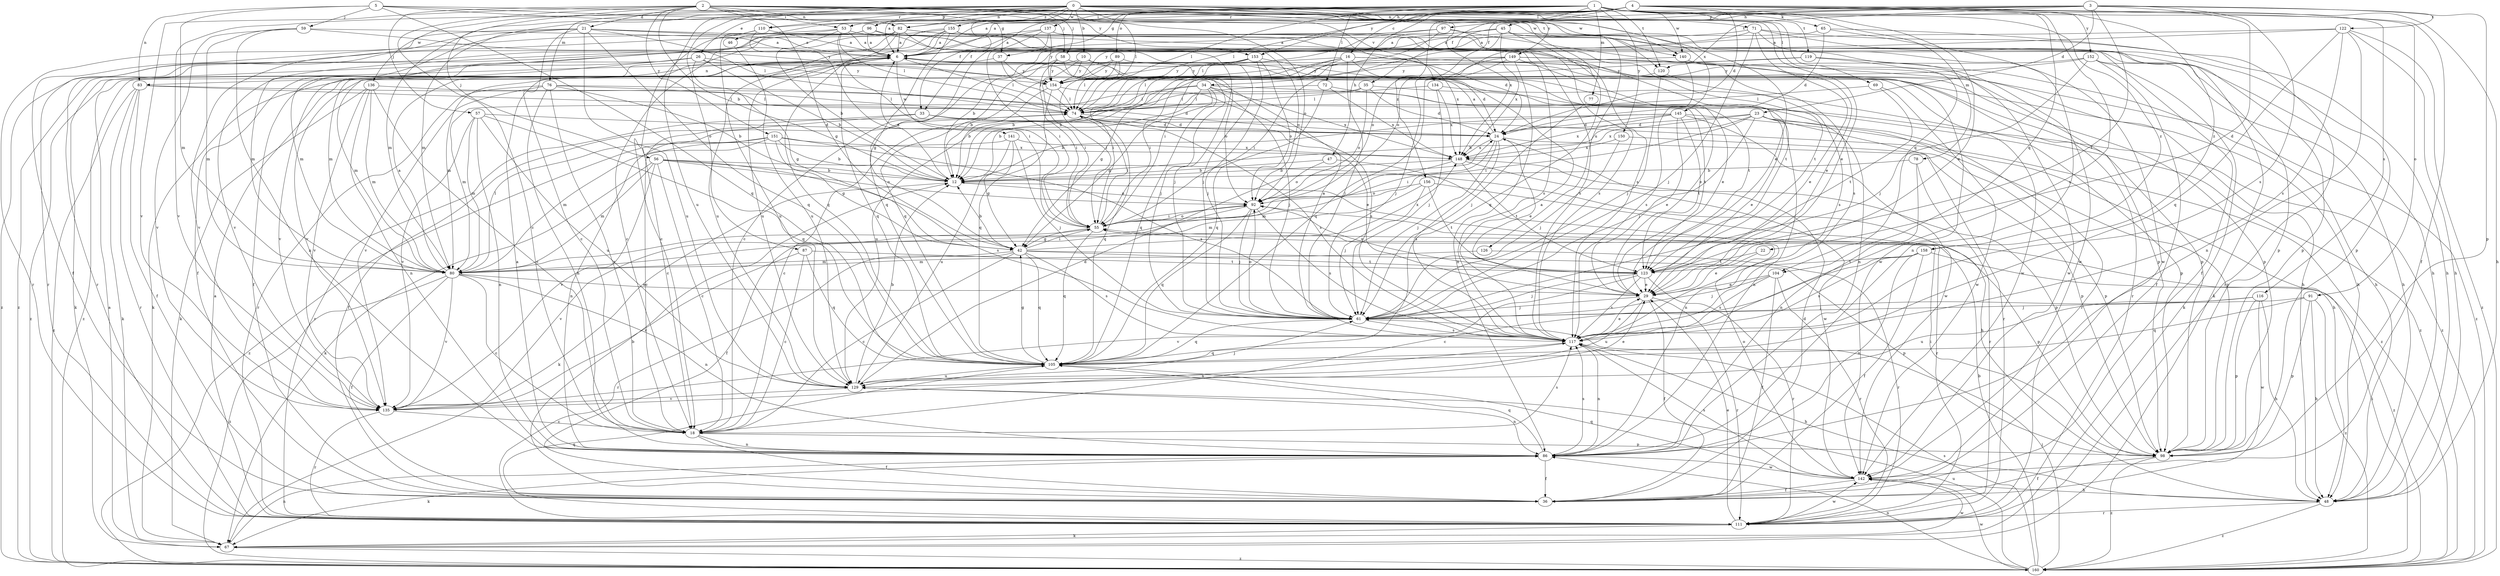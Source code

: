 strict digraph  {
0;
1;
2;
3;
4;
5;
6;
10;
12;
16;
18;
21;
22;
23;
24;
26;
29;
33;
34;
35;
36;
37;
42;
45;
46;
47;
48;
53;
55;
56;
57;
58;
59;
61;
65;
67;
69;
71;
72;
74;
76;
77;
78;
80;
82;
83;
86;
87;
89;
91;
92;
96;
97;
98;
104;
105;
110;
111;
116;
117;
119;
120;
122;
123;
126;
129;
134;
135;
136;
137;
140;
141;
142;
145;
148;
149;
150;
151;
152;
153;
154;
155;
156;
158;
160;
0 -> 6  [label=a];
0 -> 10  [label=b];
0 -> 26  [label=e];
0 -> 29  [label=e];
0 -> 33  [label=f];
0 -> 69  [label=l];
0 -> 71  [label=l];
0 -> 76  [label=m];
0 -> 82  [label=n];
0 -> 96  [label=p];
0 -> 104  [label=q];
0 -> 110  [label=r];
0 -> 126  [label=u];
0 -> 129  [label=u];
0 -> 134  [label=v];
0 -> 136  [label=w];
0 -> 137  [label=w];
0 -> 145  [label=x];
0 -> 148  [label=x];
0 -> 149  [label=y];
0 -> 155  [label=z];
1 -> 16  [label=c];
1 -> 33  [label=f];
1 -> 37  [label=g];
1 -> 53  [label=i];
1 -> 65  [label=k];
1 -> 72  [label=l];
1 -> 74  [label=l];
1 -> 77  [label=m];
1 -> 78  [label=m];
1 -> 80  [label=m];
1 -> 87  [label=o];
1 -> 89  [label=o];
1 -> 91  [label=o];
1 -> 116  [label=s];
1 -> 119  [label=t];
1 -> 120  [label=t];
1 -> 140  [label=w];
1 -> 150  [label=y];
1 -> 156  [label=z];
1 -> 158  [label=z];
2 -> 12  [label=b];
2 -> 18  [label=c];
2 -> 21  [label=d];
2 -> 29  [label=e];
2 -> 37  [label=g];
2 -> 42  [label=g];
2 -> 53  [label=i];
2 -> 56  [label=j];
2 -> 57  [label=j];
2 -> 58  [label=j];
2 -> 74  [label=l];
2 -> 82  [label=n];
2 -> 92  [label=o];
2 -> 117  [label=s];
2 -> 120  [label=t];
2 -> 135  [label=v];
2 -> 140  [label=w];
2 -> 151  [label=y];
3 -> 6  [label=a];
3 -> 22  [label=d];
3 -> 23  [label=d];
3 -> 34  [label=f];
3 -> 45  [label=h];
3 -> 46  [label=h];
3 -> 97  [label=p];
3 -> 98  [label=p];
3 -> 117  [label=s];
3 -> 120  [label=t];
3 -> 122  [label=t];
3 -> 123  [label=t];
4 -> 6  [label=a];
4 -> 24  [label=d];
4 -> 29  [label=e];
4 -> 35  [label=f];
4 -> 36  [label=f];
4 -> 47  [label=h];
4 -> 48  [label=h];
4 -> 74  [label=l];
4 -> 80  [label=m];
4 -> 82  [label=n];
4 -> 104  [label=q];
4 -> 110  [label=r];
4 -> 117  [label=s];
4 -> 135  [label=v];
4 -> 152  [label=y];
4 -> 153  [label=y];
4 -> 158  [label=z];
5 -> 58  [label=j];
5 -> 59  [label=j];
5 -> 80  [label=m];
5 -> 83  [label=n];
5 -> 105  [label=q];
5 -> 140  [label=w];
5 -> 153  [label=y];
6 -> 74  [label=l];
6 -> 80  [label=m];
6 -> 83  [label=n];
6 -> 105  [label=q];
6 -> 141  [label=w];
6 -> 142  [label=w];
6 -> 160  [label=z];
10 -> 48  [label=h];
10 -> 55  [label=i];
10 -> 92  [label=o];
10 -> 154  [label=y];
10 -> 160  [label=z];
12 -> 6  [label=a];
12 -> 67  [label=k];
12 -> 92  [label=o];
16 -> 12  [label=b];
16 -> 55  [label=i];
16 -> 61  [label=j];
16 -> 74  [label=l];
16 -> 86  [label=n];
16 -> 98  [label=p];
16 -> 111  [label=r];
16 -> 154  [label=y];
18 -> 36  [label=f];
18 -> 86  [label=n];
18 -> 98  [label=p];
18 -> 117  [label=s];
21 -> 6  [label=a];
21 -> 18  [label=c];
21 -> 74  [label=l];
21 -> 80  [label=m];
21 -> 98  [label=p];
21 -> 105  [label=q];
21 -> 111  [label=r];
21 -> 129  [label=u];
21 -> 135  [label=v];
21 -> 142  [label=w];
22 -> 29  [label=e];
22 -> 123  [label=t];
23 -> 12  [label=b];
23 -> 24  [label=d];
23 -> 29  [label=e];
23 -> 55  [label=i];
23 -> 61  [label=j];
23 -> 86  [label=n];
23 -> 98  [label=p];
23 -> 111  [label=r];
23 -> 148  [label=x];
24 -> 6  [label=a];
24 -> 29  [label=e];
24 -> 55  [label=i];
24 -> 61  [label=j];
24 -> 98  [label=p];
24 -> 117  [label=s];
24 -> 148  [label=x];
26 -> 12  [label=b];
26 -> 29  [label=e];
26 -> 36  [label=f];
26 -> 42  [label=g];
26 -> 67  [label=k];
26 -> 135  [label=v];
26 -> 154  [label=y];
29 -> 36  [label=f];
29 -> 61  [label=j];
29 -> 111  [label=r];
29 -> 129  [label=u];
33 -> 18  [label=c];
33 -> 24  [label=d];
33 -> 36  [label=f];
33 -> 160  [label=z];
34 -> 12  [label=b];
34 -> 42  [label=g];
34 -> 61  [label=j];
34 -> 74  [label=l];
34 -> 105  [label=q];
34 -> 129  [label=u];
34 -> 148  [label=x];
34 -> 160  [label=z];
35 -> 24  [label=d];
35 -> 74  [label=l];
35 -> 80  [label=m];
35 -> 92  [label=o];
35 -> 98  [label=p];
36 -> 12  [label=b];
36 -> 24  [label=d];
37 -> 67  [label=k];
37 -> 74  [label=l];
37 -> 154  [label=y];
42 -> 12  [label=b];
42 -> 18  [label=c];
42 -> 55  [label=i];
42 -> 80  [label=m];
42 -> 98  [label=p];
42 -> 105  [label=q];
42 -> 111  [label=r];
42 -> 117  [label=s];
42 -> 123  [label=t];
42 -> 148  [label=x];
45 -> 6  [label=a];
45 -> 18  [label=c];
45 -> 36  [label=f];
45 -> 92  [label=o];
45 -> 98  [label=p];
45 -> 105  [label=q];
45 -> 148  [label=x];
45 -> 154  [label=y];
46 -> 129  [label=u];
47 -> 12  [label=b];
47 -> 86  [label=n];
47 -> 92  [label=o];
48 -> 111  [label=r];
48 -> 160  [label=z];
53 -> 6  [label=a];
53 -> 12  [label=b];
53 -> 36  [label=f];
53 -> 55  [label=i];
53 -> 74  [label=l];
53 -> 80  [label=m];
53 -> 117  [label=s];
55 -> 42  [label=g];
55 -> 74  [label=l];
55 -> 92  [label=o];
55 -> 98  [label=p];
55 -> 105  [label=q];
55 -> 135  [label=v];
56 -> 12  [label=b];
56 -> 18  [label=c];
56 -> 48  [label=h];
56 -> 67  [label=k];
56 -> 80  [label=m];
56 -> 92  [label=o];
56 -> 117  [label=s];
56 -> 135  [label=v];
57 -> 24  [label=d];
57 -> 80  [label=m];
57 -> 86  [label=n];
57 -> 105  [label=q];
57 -> 129  [label=u];
57 -> 135  [label=v];
58 -> 55  [label=i];
58 -> 61  [label=j];
58 -> 105  [label=q];
58 -> 123  [label=t];
58 -> 154  [label=y];
59 -> 6  [label=a];
59 -> 80  [label=m];
59 -> 86  [label=n];
59 -> 135  [label=v];
59 -> 154  [label=y];
61 -> 6  [label=a];
61 -> 92  [label=o];
61 -> 105  [label=q];
61 -> 117  [label=s];
65 -> 6  [label=a];
65 -> 24  [label=d];
65 -> 86  [label=n];
65 -> 111  [label=r];
67 -> 6  [label=a];
67 -> 86  [label=n];
67 -> 142  [label=w];
67 -> 160  [label=z];
69 -> 74  [label=l];
69 -> 123  [label=t];
69 -> 142  [label=w];
71 -> 6  [label=a];
71 -> 29  [label=e];
71 -> 48  [label=h];
71 -> 61  [label=j];
71 -> 67  [label=k];
71 -> 92  [label=o];
71 -> 142  [label=w];
72 -> 74  [label=l];
72 -> 105  [label=q];
72 -> 111  [label=r];
72 -> 148  [label=x];
74 -> 24  [label=d];
74 -> 29  [label=e];
74 -> 105  [label=q];
74 -> 111  [label=r];
74 -> 117  [label=s];
76 -> 12  [label=b];
76 -> 18  [label=c];
76 -> 24  [label=d];
76 -> 74  [label=l];
76 -> 86  [label=n];
76 -> 111  [label=r];
76 -> 135  [label=v];
77 -> 61  [label=j];
78 -> 12  [label=b];
78 -> 86  [label=n];
78 -> 111  [label=r];
80 -> 6  [label=a];
80 -> 18  [label=c];
80 -> 29  [label=e];
80 -> 36  [label=f];
80 -> 74  [label=l];
80 -> 86  [label=n];
80 -> 135  [label=v];
80 -> 160  [label=z];
82 -> 6  [label=a];
82 -> 24  [label=d];
82 -> 61  [label=j];
82 -> 80  [label=m];
82 -> 105  [label=q];
82 -> 111  [label=r];
82 -> 117  [label=s];
82 -> 129  [label=u];
83 -> 36  [label=f];
83 -> 67  [label=k];
83 -> 74  [label=l];
83 -> 111  [label=r];
83 -> 123  [label=t];
83 -> 160  [label=z];
86 -> 6  [label=a];
86 -> 36  [label=f];
86 -> 67  [label=k];
86 -> 105  [label=q];
86 -> 117  [label=s];
86 -> 142  [label=w];
87 -> 18  [label=c];
87 -> 105  [label=q];
87 -> 123  [label=t];
87 -> 135  [label=v];
89 -> 55  [label=i];
89 -> 74  [label=l];
89 -> 80  [label=m];
89 -> 98  [label=p];
89 -> 154  [label=y];
91 -> 48  [label=h];
91 -> 61  [label=j];
91 -> 98  [label=p];
91 -> 105  [label=q];
91 -> 160  [label=z];
92 -> 36  [label=f];
92 -> 55  [label=i];
92 -> 61  [label=j];
92 -> 105  [label=q];
92 -> 117  [label=s];
96 -> 6  [label=a];
96 -> 18  [label=c];
96 -> 61  [label=j];
96 -> 123  [label=t];
96 -> 135  [label=v];
97 -> 6  [label=a];
97 -> 55  [label=i];
97 -> 74  [label=l];
97 -> 117  [label=s];
97 -> 123  [label=t];
98 -> 36  [label=f];
98 -> 55  [label=i];
98 -> 160  [label=z];
104 -> 29  [label=e];
104 -> 36  [label=f];
104 -> 61  [label=j];
104 -> 111  [label=r];
104 -> 117  [label=s];
105 -> 42  [label=g];
105 -> 129  [label=u];
110 -> 6  [label=a];
110 -> 18  [label=c];
110 -> 55  [label=i];
110 -> 129  [label=u];
111 -> 6  [label=a];
111 -> 29  [label=e];
111 -> 67  [label=k];
111 -> 105  [label=q];
111 -> 142  [label=w];
116 -> 48  [label=h];
116 -> 61  [label=j];
116 -> 98  [label=p];
116 -> 129  [label=u];
116 -> 142  [label=w];
117 -> 6  [label=a];
117 -> 29  [label=e];
117 -> 48  [label=h];
117 -> 86  [label=n];
117 -> 105  [label=q];
119 -> 48  [label=h];
119 -> 135  [label=v];
119 -> 142  [label=w];
119 -> 154  [label=y];
120 -> 61  [label=j];
120 -> 105  [label=q];
120 -> 117  [label=s];
122 -> 6  [label=a];
122 -> 12  [label=b];
122 -> 48  [label=h];
122 -> 86  [label=n];
122 -> 105  [label=q];
122 -> 117  [label=s];
122 -> 160  [label=z];
123 -> 29  [label=e];
123 -> 61  [label=j];
123 -> 92  [label=o];
123 -> 111  [label=r];
123 -> 117  [label=s];
123 -> 135  [label=v];
126 -> 80  [label=m];
126 -> 111  [label=r];
129 -> 12  [label=b];
129 -> 24  [label=d];
129 -> 29  [label=e];
129 -> 61  [label=j];
129 -> 86  [label=n];
129 -> 135  [label=v];
134 -> 61  [label=j];
134 -> 74  [label=l];
134 -> 148  [label=x];
134 -> 160  [label=z];
135 -> 18  [label=c];
135 -> 111  [label=r];
135 -> 117  [label=s];
136 -> 18  [label=c];
136 -> 67  [label=k];
136 -> 74  [label=l];
136 -> 80  [label=m];
136 -> 86  [label=n];
136 -> 135  [label=v];
137 -> 6  [label=a];
137 -> 55  [label=i];
137 -> 98  [label=p];
137 -> 105  [label=q];
137 -> 142  [label=w];
137 -> 154  [label=y];
137 -> 160  [label=z];
140 -> 29  [label=e];
140 -> 48  [label=h];
140 -> 117  [label=s];
140 -> 154  [label=y];
141 -> 42  [label=g];
141 -> 61  [label=j];
141 -> 80  [label=m];
141 -> 129  [label=u];
141 -> 148  [label=x];
142 -> 36  [label=f];
142 -> 48  [label=h];
142 -> 92  [label=o];
142 -> 105  [label=q];
142 -> 117  [label=s];
145 -> 12  [label=b];
145 -> 18  [label=c];
145 -> 24  [label=d];
145 -> 29  [label=e];
145 -> 48  [label=h];
145 -> 123  [label=t];
145 -> 142  [label=w];
145 -> 148  [label=x];
148 -> 12  [label=b];
148 -> 80  [label=m];
148 -> 98  [label=p];
148 -> 123  [label=t];
148 -> 142  [label=w];
149 -> 12  [label=b];
149 -> 29  [label=e];
149 -> 42  [label=g];
149 -> 61  [label=j];
149 -> 86  [label=n];
149 -> 98  [label=p];
149 -> 154  [label=y];
149 -> 160  [label=z];
150 -> 61  [label=j];
150 -> 98  [label=p];
150 -> 148  [label=x];
151 -> 12  [label=b];
151 -> 18  [label=c];
151 -> 42  [label=g];
151 -> 86  [label=n];
151 -> 117  [label=s];
151 -> 148  [label=x];
151 -> 160  [label=z];
152 -> 36  [label=f];
152 -> 48  [label=h];
152 -> 55  [label=i];
152 -> 61  [label=j];
152 -> 67  [label=k];
152 -> 154  [label=y];
153 -> 12  [label=b];
153 -> 24  [label=d];
153 -> 55  [label=i];
153 -> 61  [label=j];
153 -> 92  [label=o];
153 -> 154  [label=y];
154 -> 12  [label=b];
154 -> 74  [label=l];
154 -> 105  [label=q];
154 -> 117  [label=s];
155 -> 6  [label=a];
155 -> 36  [label=f];
155 -> 42  [label=g];
155 -> 48  [label=h];
155 -> 92  [label=o];
155 -> 111  [label=r];
155 -> 117  [label=s];
155 -> 129  [label=u];
155 -> 148  [label=x];
155 -> 160  [label=z];
156 -> 61  [label=j];
156 -> 80  [label=m];
156 -> 92  [label=o];
156 -> 111  [label=r];
156 -> 123  [label=t];
158 -> 18  [label=c];
158 -> 36  [label=f];
158 -> 86  [label=n];
158 -> 117  [label=s];
158 -> 123  [label=t];
158 -> 160  [label=z];
160 -> 12  [label=b];
160 -> 55  [label=i];
160 -> 61  [label=j];
160 -> 86  [label=n];
160 -> 117  [label=s];
160 -> 129  [label=u];
160 -> 142  [label=w];
}
